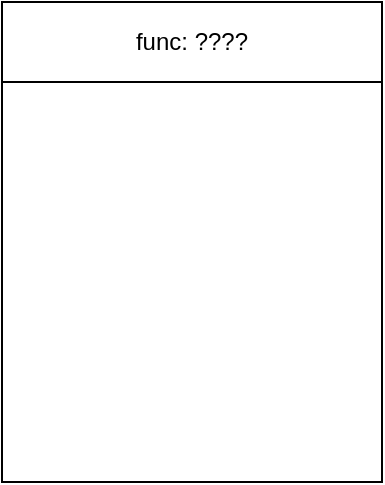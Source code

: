 <mxfile version="23.1.1" type="device">
  <diagram name="Page-1" id="gf7WvVB2u6d4l5ZcaxYx">
    <mxGraphModel dx="2062" dy="1182" grid="1" gridSize="10" guides="1" tooltips="1" connect="1" arrows="1" fold="1" page="1" pageScale="1" pageWidth="850" pageHeight="1100" math="0" shadow="0">
      <root>
        <mxCell id="0" />
        <mxCell id="1" parent="0" />
        <mxCell id="6EBNCYEFULhQae5MWOHI-1" value="" style="rounded=0;whiteSpace=wrap;html=1;" vertex="1" parent="1">
          <mxGeometry x="10" y="10" width="190" height="240" as="geometry" />
        </mxCell>
        <mxCell id="6EBNCYEFULhQae5MWOHI-5" value="func: ????" style="rounded=0;whiteSpace=wrap;html=1;" vertex="1" parent="1">
          <mxGeometry x="10" y="10" width="190" height="40" as="geometry" />
        </mxCell>
      </root>
    </mxGraphModel>
  </diagram>
</mxfile>
